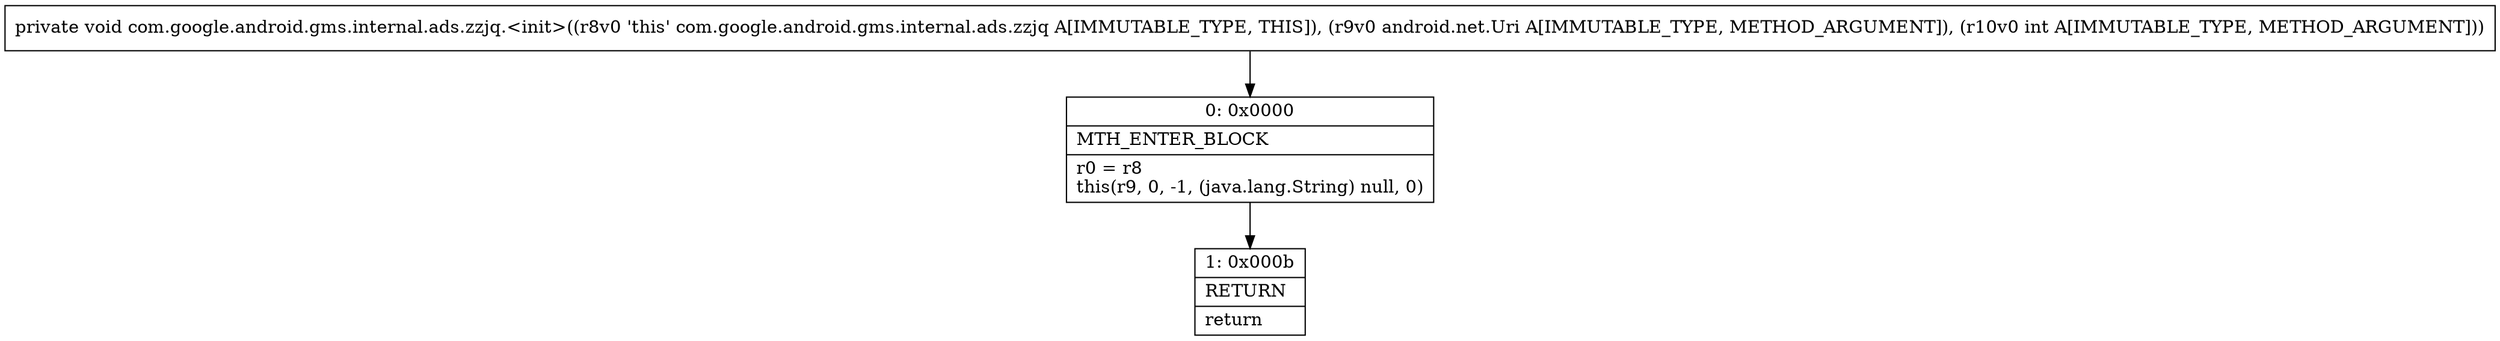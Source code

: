 digraph "CFG forcom.google.android.gms.internal.ads.zzjq.\<init\>(Landroid\/net\/Uri;I)V" {
Node_0 [shape=record,label="{0\:\ 0x0000|MTH_ENTER_BLOCK\l|r0 = r8\lthis(r9, 0, \-1, (java.lang.String) null, 0)\l}"];
Node_1 [shape=record,label="{1\:\ 0x000b|RETURN\l|return\l}"];
MethodNode[shape=record,label="{private void com.google.android.gms.internal.ads.zzjq.\<init\>((r8v0 'this' com.google.android.gms.internal.ads.zzjq A[IMMUTABLE_TYPE, THIS]), (r9v0 android.net.Uri A[IMMUTABLE_TYPE, METHOD_ARGUMENT]), (r10v0 int A[IMMUTABLE_TYPE, METHOD_ARGUMENT])) }"];
MethodNode -> Node_0;
Node_0 -> Node_1;
}

